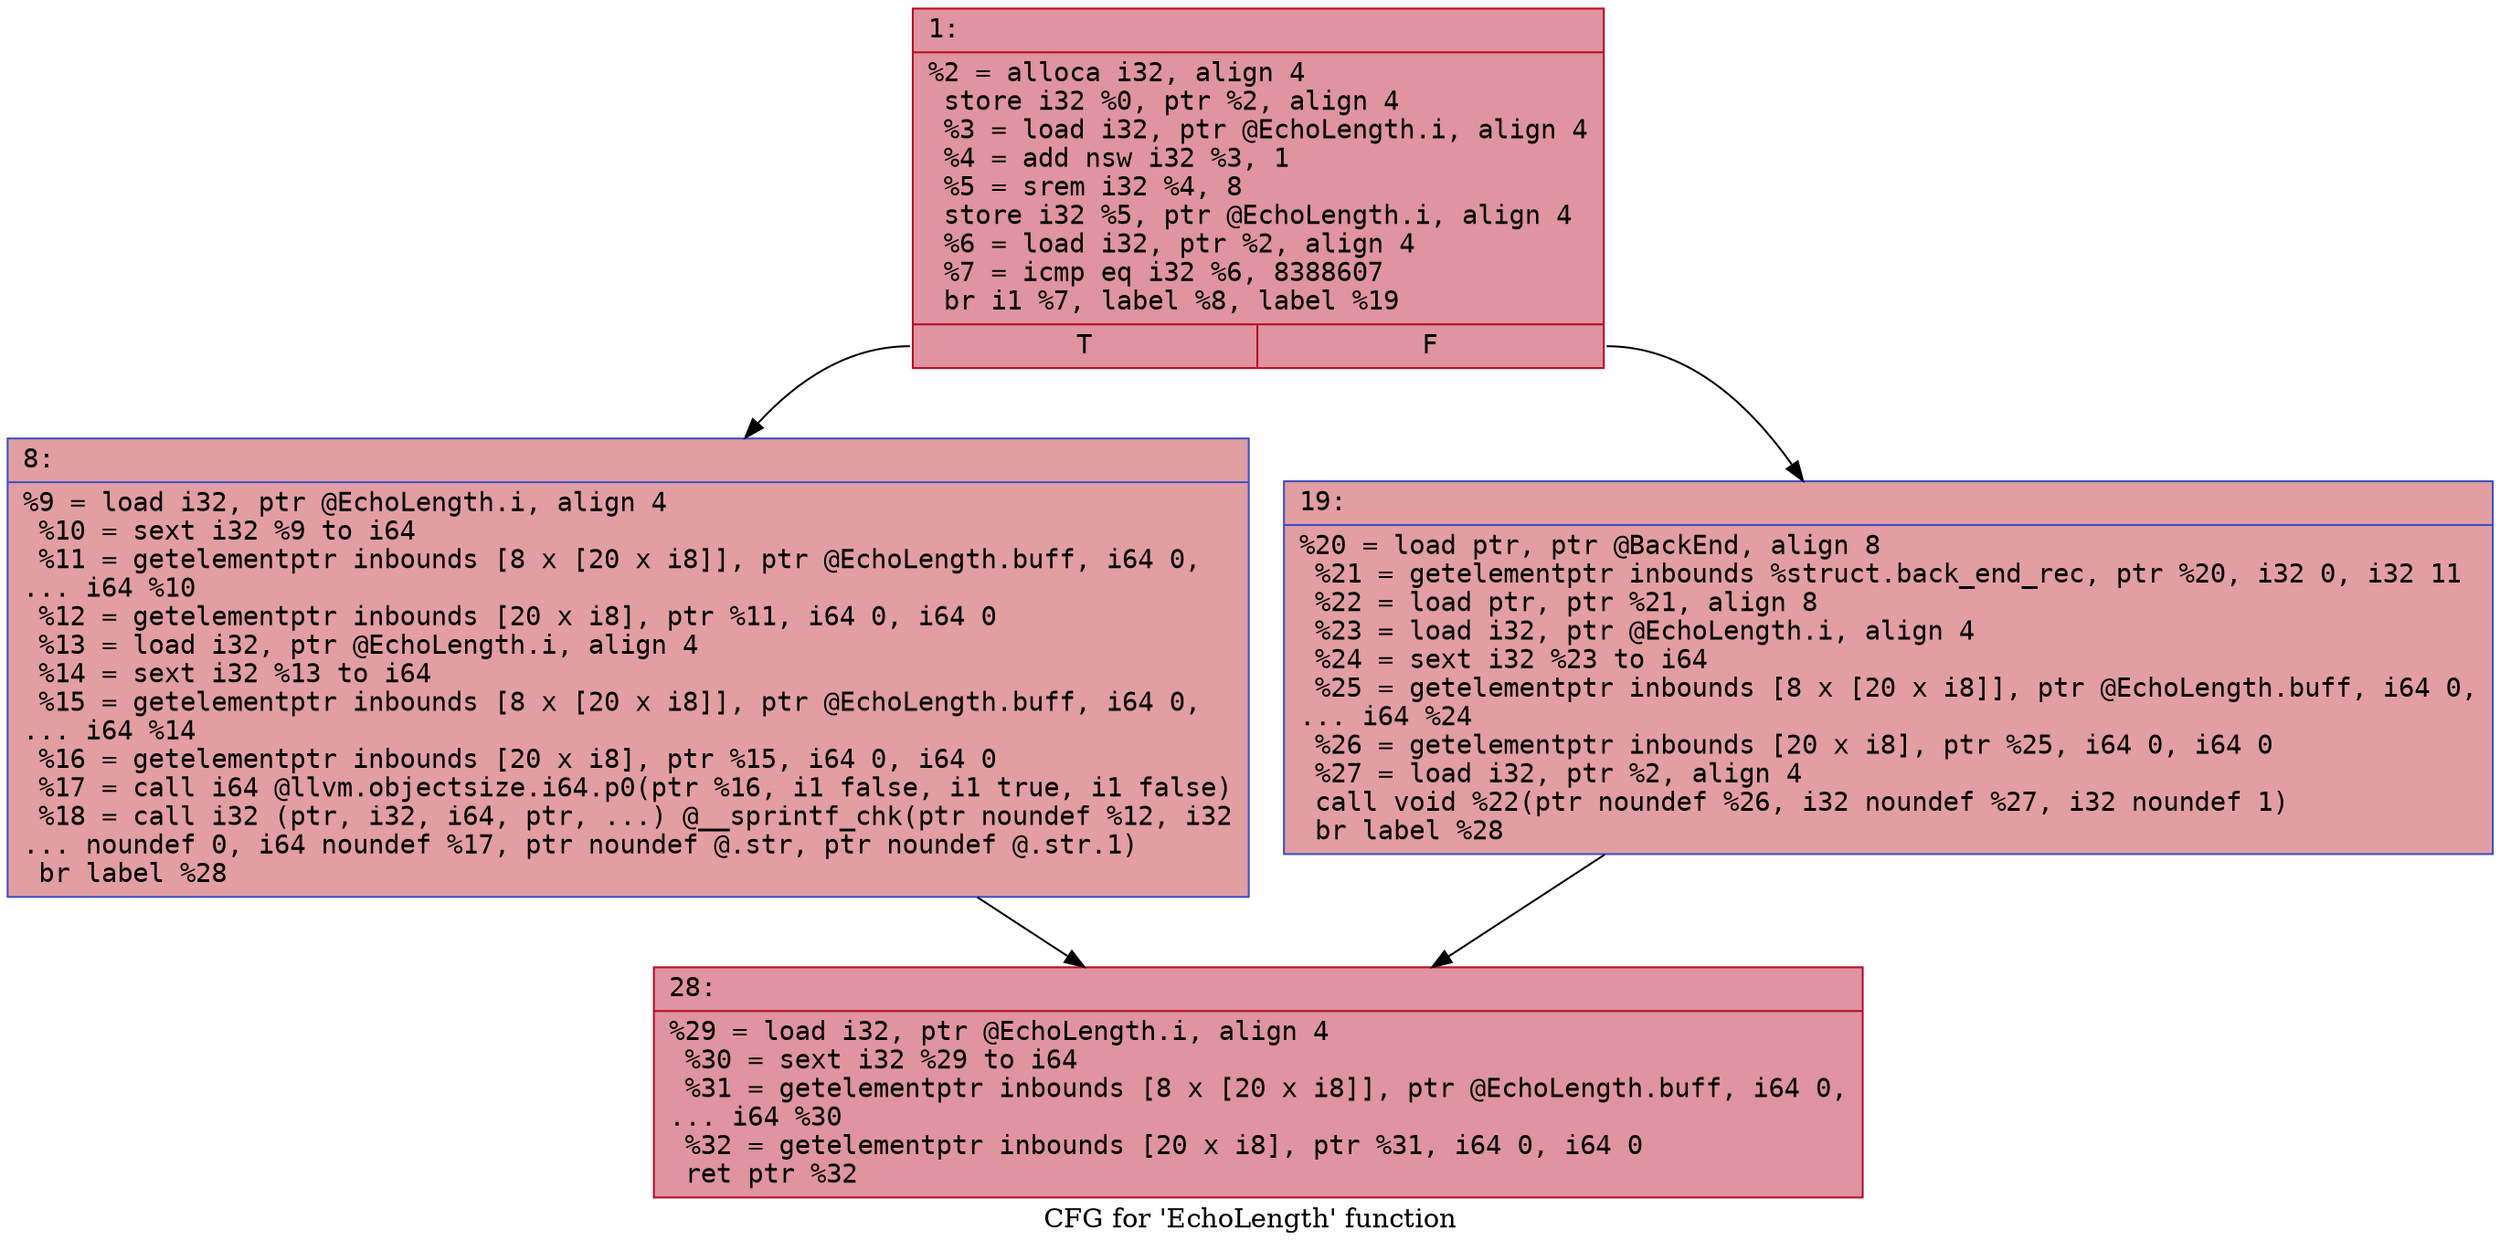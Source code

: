 digraph "CFG for 'EchoLength' function" {
	label="CFG for 'EchoLength' function";

	Node0x6000033f5f40 [shape=record,color="#b70d28ff", style=filled, fillcolor="#b70d2870" fontname="Courier",label="{1:\l|  %2 = alloca i32, align 4\l  store i32 %0, ptr %2, align 4\l  %3 = load i32, ptr @EchoLength.i, align 4\l  %4 = add nsw i32 %3, 1\l  %5 = srem i32 %4, 8\l  store i32 %5, ptr @EchoLength.i, align 4\l  %6 = load i32, ptr %2, align 4\l  %7 = icmp eq i32 %6, 8388607\l  br i1 %7, label %8, label %19\l|{<s0>T|<s1>F}}"];
	Node0x6000033f5f40:s0 -> Node0x6000033f5f90[tooltip="1 -> 8\nProbability 50.00%" ];
	Node0x6000033f5f40:s1 -> Node0x6000033f5fe0[tooltip="1 -> 19\nProbability 50.00%" ];
	Node0x6000033f5f90 [shape=record,color="#3d50c3ff", style=filled, fillcolor="#be242e70" fontname="Courier",label="{8:\l|  %9 = load i32, ptr @EchoLength.i, align 4\l  %10 = sext i32 %9 to i64\l  %11 = getelementptr inbounds [8 x [20 x i8]], ptr @EchoLength.buff, i64 0,\l... i64 %10\l  %12 = getelementptr inbounds [20 x i8], ptr %11, i64 0, i64 0\l  %13 = load i32, ptr @EchoLength.i, align 4\l  %14 = sext i32 %13 to i64\l  %15 = getelementptr inbounds [8 x [20 x i8]], ptr @EchoLength.buff, i64 0,\l... i64 %14\l  %16 = getelementptr inbounds [20 x i8], ptr %15, i64 0, i64 0\l  %17 = call i64 @llvm.objectsize.i64.p0(ptr %16, i1 false, i1 true, i1 false)\l  %18 = call i32 (ptr, i32, i64, ptr, ...) @__sprintf_chk(ptr noundef %12, i32\l... noundef 0, i64 noundef %17, ptr noundef @.str, ptr noundef @.str.1)\l  br label %28\l}"];
	Node0x6000033f5f90 -> Node0x6000033f6030[tooltip="8 -> 28\nProbability 100.00%" ];
	Node0x6000033f5fe0 [shape=record,color="#3d50c3ff", style=filled, fillcolor="#be242e70" fontname="Courier",label="{19:\l|  %20 = load ptr, ptr @BackEnd, align 8\l  %21 = getelementptr inbounds %struct.back_end_rec, ptr %20, i32 0, i32 11\l  %22 = load ptr, ptr %21, align 8\l  %23 = load i32, ptr @EchoLength.i, align 4\l  %24 = sext i32 %23 to i64\l  %25 = getelementptr inbounds [8 x [20 x i8]], ptr @EchoLength.buff, i64 0,\l... i64 %24\l  %26 = getelementptr inbounds [20 x i8], ptr %25, i64 0, i64 0\l  %27 = load i32, ptr %2, align 4\l  call void %22(ptr noundef %26, i32 noundef %27, i32 noundef 1)\l  br label %28\l}"];
	Node0x6000033f5fe0 -> Node0x6000033f6030[tooltip="19 -> 28\nProbability 100.00%" ];
	Node0x6000033f6030 [shape=record,color="#b70d28ff", style=filled, fillcolor="#b70d2870" fontname="Courier",label="{28:\l|  %29 = load i32, ptr @EchoLength.i, align 4\l  %30 = sext i32 %29 to i64\l  %31 = getelementptr inbounds [8 x [20 x i8]], ptr @EchoLength.buff, i64 0,\l... i64 %30\l  %32 = getelementptr inbounds [20 x i8], ptr %31, i64 0, i64 0\l  ret ptr %32\l}"];
}
